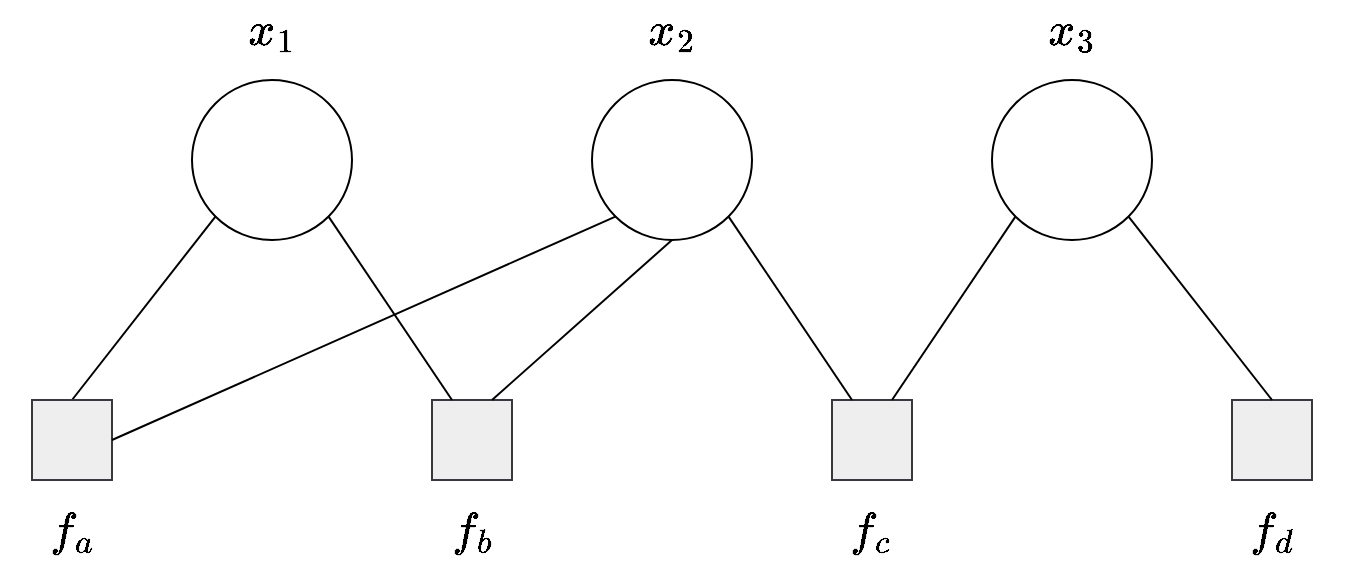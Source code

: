 <mxfile version="22.1.2" type="device">
  <diagram name="Page-1" id="L7rd9lNq4eeapk_GxY8u">
    <mxGraphModel dx="814" dy="511" grid="1" gridSize="10" guides="1" tooltips="1" connect="1" arrows="1" fold="1" page="1" pageScale="1" pageWidth="827" pageHeight="1169" math="1" shadow="0">
      <root>
        <mxCell id="0" />
        <mxCell id="1" parent="0" />
        <mxCell id="jdVSt7MxERY0WeBPE8q5-4" style="rounded=0;orthogonalLoop=1;jettySize=auto;html=1;exitX=0;exitY=1;exitDx=0;exitDy=0;entryX=0.5;entryY=0;entryDx=0;entryDy=0;endArrow=none;endFill=0;" edge="1" parent="1" source="jdVSt7MxERY0WeBPE8q5-1" target="jdVSt7MxERY0WeBPE8q5-3">
          <mxGeometry relative="1" as="geometry" />
        </mxCell>
        <mxCell id="jdVSt7MxERY0WeBPE8q5-1" value="" style="ellipse;whiteSpace=wrap;html=1;aspect=fixed;" vertex="1" parent="1">
          <mxGeometry x="160" y="80" width="80" height="80" as="geometry" />
        </mxCell>
        <mxCell id="jdVSt7MxERY0WeBPE8q5-2" value="" style="ellipse;whiteSpace=wrap;html=1;aspect=fixed;" vertex="1" parent="1">
          <mxGeometry x="360" y="80" width="80" height="80" as="geometry" />
        </mxCell>
        <mxCell id="jdVSt7MxERY0WeBPE8q5-3" value="" style="rounded=0;whiteSpace=wrap;html=1;fillColor=#eeeeee;strokeColor=#36393d;" vertex="1" parent="1">
          <mxGeometry x="80" y="240" width="40" height="40" as="geometry" />
        </mxCell>
        <mxCell id="jdVSt7MxERY0WeBPE8q5-5" style="rounded=0;orthogonalLoop=1;jettySize=auto;html=1;exitX=0;exitY=1;exitDx=0;exitDy=0;entryX=1;entryY=0.5;entryDx=0;entryDy=0;endArrow=none;endFill=0;" edge="1" parent="1" source="jdVSt7MxERY0WeBPE8q5-2" target="jdVSt7MxERY0WeBPE8q5-3">
          <mxGeometry relative="1" as="geometry">
            <mxPoint x="182" y="158" as="sourcePoint" />
            <mxPoint x="110" y="250" as="targetPoint" />
          </mxGeometry>
        </mxCell>
        <mxCell id="jdVSt7MxERY0WeBPE8q5-6" value="" style="rounded=0;whiteSpace=wrap;html=1;fillColor=#eeeeee;strokeColor=#36393d;" vertex="1" parent="1">
          <mxGeometry x="280" y="240" width="40" height="40" as="geometry" />
        </mxCell>
        <mxCell id="jdVSt7MxERY0WeBPE8q5-7" style="rounded=0;orthogonalLoop=1;jettySize=auto;html=1;exitX=1;exitY=1;exitDx=0;exitDy=0;entryX=0.25;entryY=0;entryDx=0;entryDy=0;endArrow=none;endFill=0;" edge="1" parent="1" source="jdVSt7MxERY0WeBPE8q5-1" target="jdVSt7MxERY0WeBPE8q5-6">
          <mxGeometry relative="1" as="geometry">
            <mxPoint x="182" y="158" as="sourcePoint" />
            <mxPoint x="110" y="250" as="targetPoint" />
          </mxGeometry>
        </mxCell>
        <mxCell id="jdVSt7MxERY0WeBPE8q5-8" style="rounded=0;orthogonalLoop=1;jettySize=auto;html=1;exitX=0.5;exitY=1;exitDx=0;exitDy=0;entryX=0.75;entryY=0;entryDx=0;entryDy=0;endArrow=none;endFill=0;" edge="1" parent="1" source="jdVSt7MxERY0WeBPE8q5-2" target="jdVSt7MxERY0WeBPE8q5-6">
          <mxGeometry relative="1" as="geometry">
            <mxPoint x="238" y="158" as="sourcePoint" />
            <mxPoint x="300" y="250" as="targetPoint" />
          </mxGeometry>
        </mxCell>
        <mxCell id="jdVSt7MxERY0WeBPE8q5-9" value="" style="rounded=0;whiteSpace=wrap;html=1;fillColor=#eeeeee;strokeColor=#36393d;" vertex="1" parent="1">
          <mxGeometry x="480" y="240" width="40" height="40" as="geometry" />
        </mxCell>
        <mxCell id="jdVSt7MxERY0WeBPE8q5-10" style="rounded=0;orthogonalLoop=1;jettySize=auto;html=1;exitX=1;exitY=1;exitDx=0;exitDy=0;entryX=0.25;entryY=0;entryDx=0;entryDy=0;endArrow=none;endFill=0;" edge="1" parent="1" source="jdVSt7MxERY0WeBPE8q5-2" target="jdVSt7MxERY0WeBPE8q5-9">
          <mxGeometry relative="1" as="geometry">
            <mxPoint x="410" y="170" as="sourcePoint" />
            <mxPoint x="320" y="250" as="targetPoint" />
          </mxGeometry>
        </mxCell>
        <mxCell id="jdVSt7MxERY0WeBPE8q5-11" value="" style="ellipse;whiteSpace=wrap;html=1;aspect=fixed;" vertex="1" parent="1">
          <mxGeometry x="560" y="80" width="80" height="80" as="geometry" />
        </mxCell>
        <mxCell id="jdVSt7MxERY0WeBPE8q5-12" style="rounded=0;orthogonalLoop=1;jettySize=auto;html=1;exitX=0;exitY=1;exitDx=0;exitDy=0;entryX=0.75;entryY=0;entryDx=0;entryDy=0;endArrow=none;endFill=0;" edge="1" parent="1" source="jdVSt7MxERY0WeBPE8q5-11" target="jdVSt7MxERY0WeBPE8q5-9">
          <mxGeometry relative="1" as="geometry">
            <mxPoint x="410" y="170" as="sourcePoint" />
            <mxPoint x="320" y="250" as="targetPoint" />
          </mxGeometry>
        </mxCell>
        <mxCell id="jdVSt7MxERY0WeBPE8q5-13" value="" style="rounded=0;whiteSpace=wrap;html=1;fillColor=#eeeeee;strokeColor=#36393d;" vertex="1" parent="1">
          <mxGeometry x="680" y="240" width="40" height="40" as="geometry" />
        </mxCell>
        <mxCell id="jdVSt7MxERY0WeBPE8q5-15" style="rounded=0;orthogonalLoop=1;jettySize=auto;html=1;exitX=1;exitY=1;exitDx=0;exitDy=0;entryX=0.5;entryY=0;entryDx=0;entryDy=0;endArrow=none;endFill=0;" edge="1" parent="1" source="jdVSt7MxERY0WeBPE8q5-11" target="jdVSt7MxERY0WeBPE8q5-13">
          <mxGeometry relative="1" as="geometry">
            <mxPoint x="582" y="158" as="sourcePoint" />
            <mxPoint x="520" y="250" as="targetPoint" />
          </mxGeometry>
        </mxCell>
        <mxCell id="jdVSt7MxERY0WeBPE8q5-18" value="&lt;font style=&quot;font-size: 20px;&quot;&gt;$$f_a$$&lt;/font&gt;" style="text;html=1;strokeColor=none;fillColor=none;align=center;verticalAlign=middle;whiteSpace=wrap;rounded=0;" vertex="1" parent="1">
          <mxGeometry x="70" y="290" width="60" height="30" as="geometry" />
        </mxCell>
        <mxCell id="jdVSt7MxERY0WeBPE8q5-19" value="&lt;font style=&quot;font-size: 20px;&quot;&gt;$$f_b$$&lt;/font&gt;" style="text;html=1;strokeColor=none;fillColor=none;align=center;verticalAlign=middle;whiteSpace=wrap;rounded=0;" vertex="1" parent="1">
          <mxGeometry x="270" y="290" width="60" height="30" as="geometry" />
        </mxCell>
        <mxCell id="jdVSt7MxERY0WeBPE8q5-20" value="&lt;font style=&quot;font-size: 20px;&quot;&gt;$$f_c$$&lt;/font&gt;" style="text;html=1;strokeColor=none;fillColor=none;align=center;verticalAlign=middle;whiteSpace=wrap;rounded=0;" vertex="1" parent="1">
          <mxGeometry x="470" y="290" width="60" height="30" as="geometry" />
        </mxCell>
        <mxCell id="jdVSt7MxERY0WeBPE8q5-21" value="&lt;font style=&quot;font-size: 20px;&quot;&gt;$$f_d$$&lt;/font&gt;" style="text;html=1;strokeColor=none;fillColor=none;align=center;verticalAlign=middle;whiteSpace=wrap;rounded=0;" vertex="1" parent="1">
          <mxGeometry x="670" y="290" width="60" height="30" as="geometry" />
        </mxCell>
        <mxCell id="jdVSt7MxERY0WeBPE8q5-22" value="&lt;font style=&quot;font-size: 20px;&quot;&gt;$$x_1$$&lt;/font&gt;" style="text;html=1;strokeColor=none;fillColor=none;align=center;verticalAlign=middle;whiteSpace=wrap;rounded=0;" vertex="1" parent="1">
          <mxGeometry x="170" y="40" width="60" height="30" as="geometry" />
        </mxCell>
        <mxCell id="jdVSt7MxERY0WeBPE8q5-23" value="&lt;font style=&quot;font-size: 20px;&quot;&gt;$$x_2$$&lt;/font&gt;" style="text;html=1;strokeColor=none;fillColor=none;align=center;verticalAlign=middle;whiteSpace=wrap;rounded=0;" vertex="1" parent="1">
          <mxGeometry x="370" y="40" width="60" height="30" as="geometry" />
        </mxCell>
        <mxCell id="jdVSt7MxERY0WeBPE8q5-24" value="&lt;font style=&quot;font-size: 20px;&quot;&gt;$$x_3$$&lt;/font&gt;" style="text;html=1;strokeColor=none;fillColor=none;align=center;verticalAlign=middle;whiteSpace=wrap;rounded=0;" vertex="1" parent="1">
          <mxGeometry x="570" y="40" width="60" height="30" as="geometry" />
        </mxCell>
      </root>
    </mxGraphModel>
  </diagram>
</mxfile>
